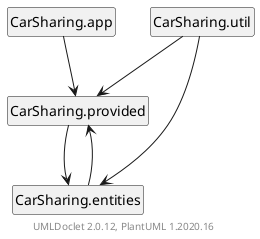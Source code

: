@startuml
    set namespaceSeparator none
    hide circle
    hide empty fields
    hide empty methods

    CarSharing.app --> CarSharing.provided
    CarSharing.entities --> CarSharing.provided
    CarSharing.provided --> CarSharing.entities
    CarSharing.util --> CarSharing.entities
    CarSharing.util --> CarSharing.provided

    ' Package links
    class "CarSharing.app" [[CarSharing/app/package-summary.html]] {
    }
    class "CarSharing.provided" [[CarSharing/provided/package-summary.html]] {
    }
    class "CarSharing.entities" [[CarSharing/entities/package-summary.html]] {
    }
    class "CarSharing.util" [[CarSharing/util/package-summary.html]] {
    }

    center footer UMLDoclet 2.0.12, PlantUML 1.2020.16
@enduml
